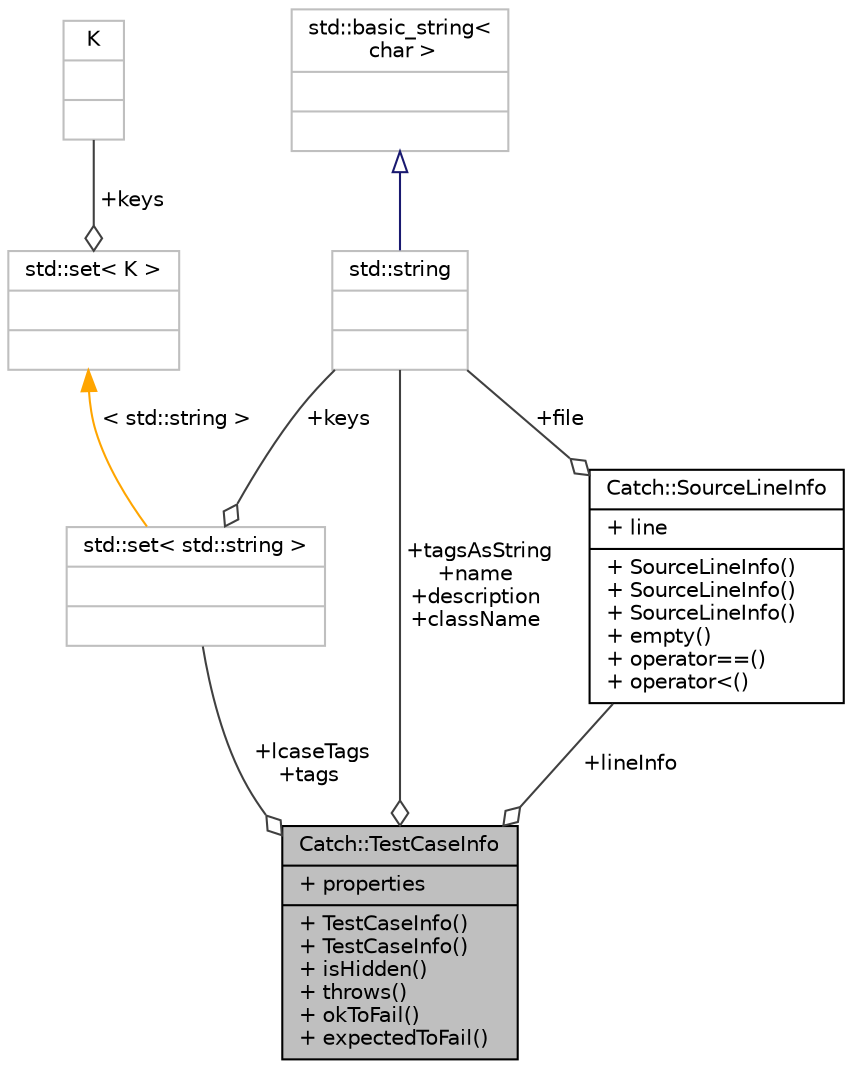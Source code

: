 digraph "Catch::TestCaseInfo"
{
  edge [fontname="Helvetica",fontsize="10",labelfontname="Helvetica",labelfontsize="10"];
  node [fontname="Helvetica",fontsize="10",shape=record];
  Node1 [label="{Catch::TestCaseInfo\n|+ properties\l|+ TestCaseInfo()\l+ TestCaseInfo()\l+ isHidden()\l+ throws()\l+ okToFail()\l+ expectedToFail()\l}",height=0.2,width=0.4,color="black", fillcolor="grey75", style="filled", fontcolor="black"];
  Node2 -> Node1 [color="grey25",fontsize="10",style="solid",label=" +lineInfo" ,arrowhead="odiamond"];
  Node2 [label="{Catch::SourceLineInfo\n|+ line\l|+ SourceLineInfo()\l+ SourceLineInfo()\l+ SourceLineInfo()\l+ empty()\l+ operator==()\l+ operator\<()\l}",height=0.2,width=0.4,color="black", fillcolor="white", style="filled",URL="$structCatch_1_1SourceLineInfo.html"];
  Node3 -> Node2 [color="grey25",fontsize="10",style="solid",label=" +file" ,arrowhead="odiamond"];
  Node3 [label="{std::string\n||}",height=0.2,width=0.4,color="grey75", fillcolor="white", style="filled",tooltip="STL class. "];
  Node4 -> Node3 [dir="back",color="midnightblue",fontsize="10",style="solid",arrowtail="onormal"];
  Node4 [label="{std::basic_string\<\l char \>\n||}",height=0.2,width=0.4,color="grey75", fillcolor="white", style="filled",tooltip="STL class. "];
  Node5 -> Node1 [color="grey25",fontsize="10",style="solid",label=" +lcaseTags\n+tags" ,arrowhead="odiamond"];
  Node5 [label="{std::set\< std::string \>\n||}",height=0.2,width=0.4,color="grey75", fillcolor="white", style="filled"];
  Node3 -> Node5 [color="grey25",fontsize="10",style="solid",label=" +keys" ,arrowhead="odiamond"];
  Node6 -> Node5 [dir="back",color="orange",fontsize="10",style="solid",label=" \< std::string \>" ];
  Node6 [label="{std::set\< K \>\n||}",height=0.2,width=0.4,color="grey75", fillcolor="white", style="filled",tooltip="STL class. "];
  Node7 -> Node6 [color="grey25",fontsize="10",style="solid",label=" +keys" ,arrowhead="odiamond"];
  Node7 [label="{K\n||}",height=0.2,width=0.4,color="grey75", fillcolor="white", style="filled"];
  Node3 -> Node1 [color="grey25",fontsize="10",style="solid",label=" +tagsAsString\n+name\n+description\n+className" ,arrowhead="odiamond"];
}

